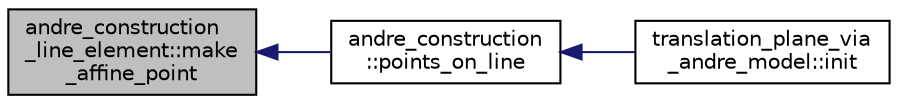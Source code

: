 digraph "andre_construction_line_element::make_affine_point"
{
  edge [fontname="Helvetica",fontsize="10",labelfontname="Helvetica",labelfontsize="10"];
  node [fontname="Helvetica",fontsize="10",shape=record];
  rankdir="LR";
  Node231 [label="andre_construction\l_line_element::make\l_affine_point",height=0.2,width=0.4,color="black", fillcolor="grey75", style="filled", fontcolor="black"];
  Node231 -> Node232 [dir="back",color="midnightblue",fontsize="10",style="solid",fontname="Helvetica"];
  Node232 [label="andre_construction\l::points_on_line",height=0.2,width=0.4,color="black", fillcolor="white", style="filled",URL="$d2/d32/classandre__construction.html#a3a19d0f857a4d012abdf421adbf57a73"];
  Node232 -> Node233 [dir="back",color="midnightblue",fontsize="10",style="solid",fontname="Helvetica"];
  Node233 [label="translation_plane_via\l_andre_model::init",height=0.2,width=0.4,color="black", fillcolor="white", style="filled",URL="$d1/dcc/classtranslation__plane__via__andre__model.html#adb424599de168ade331979a9218ee07b"];
}
